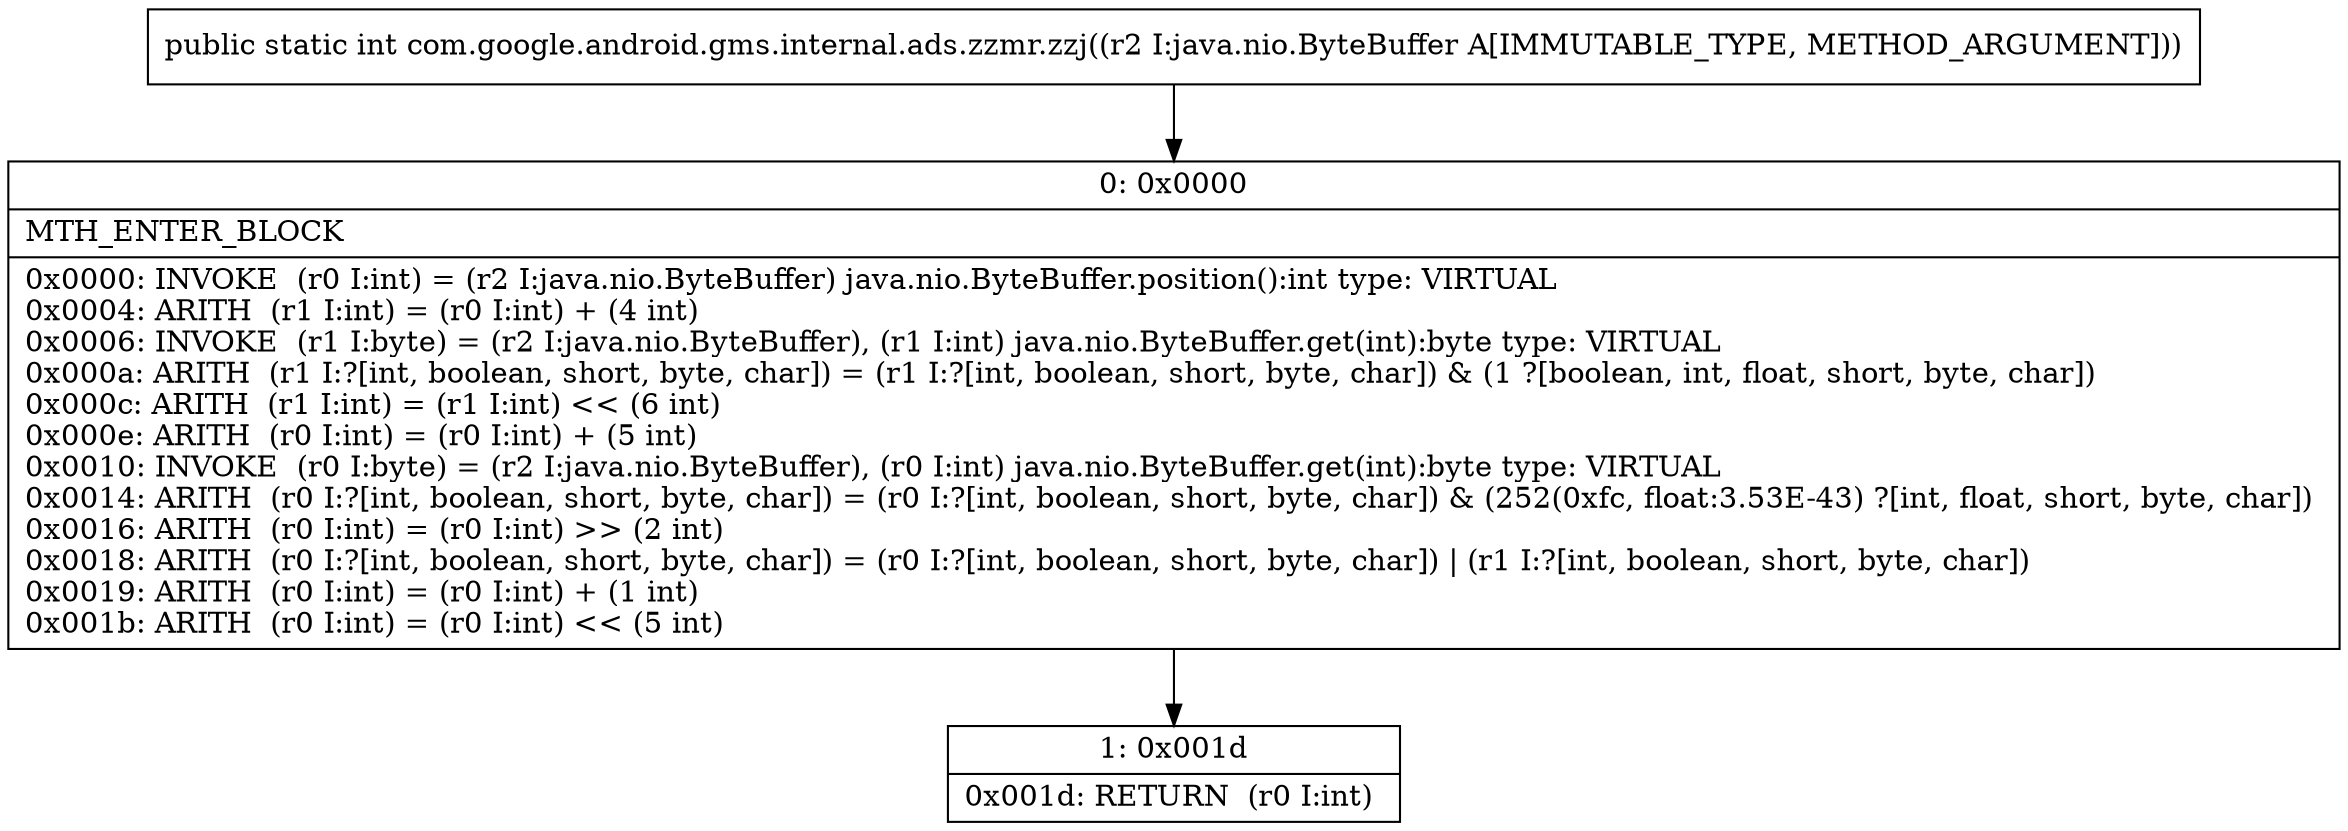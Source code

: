 digraph "CFG forcom.google.android.gms.internal.ads.zzmr.zzj(Ljava\/nio\/ByteBuffer;)I" {
Node_0 [shape=record,label="{0\:\ 0x0000|MTH_ENTER_BLOCK\l|0x0000: INVOKE  (r0 I:int) = (r2 I:java.nio.ByteBuffer) java.nio.ByteBuffer.position():int type: VIRTUAL \l0x0004: ARITH  (r1 I:int) = (r0 I:int) + (4 int) \l0x0006: INVOKE  (r1 I:byte) = (r2 I:java.nio.ByteBuffer), (r1 I:int) java.nio.ByteBuffer.get(int):byte type: VIRTUAL \l0x000a: ARITH  (r1 I:?[int, boolean, short, byte, char]) = (r1 I:?[int, boolean, short, byte, char]) & (1 ?[boolean, int, float, short, byte, char]) \l0x000c: ARITH  (r1 I:int) = (r1 I:int) \<\< (6 int) \l0x000e: ARITH  (r0 I:int) = (r0 I:int) + (5 int) \l0x0010: INVOKE  (r0 I:byte) = (r2 I:java.nio.ByteBuffer), (r0 I:int) java.nio.ByteBuffer.get(int):byte type: VIRTUAL \l0x0014: ARITH  (r0 I:?[int, boolean, short, byte, char]) = (r0 I:?[int, boolean, short, byte, char]) & (252(0xfc, float:3.53E\-43) ?[int, float, short, byte, char]) \l0x0016: ARITH  (r0 I:int) = (r0 I:int) \>\> (2 int) \l0x0018: ARITH  (r0 I:?[int, boolean, short, byte, char]) = (r0 I:?[int, boolean, short, byte, char]) \| (r1 I:?[int, boolean, short, byte, char]) \l0x0019: ARITH  (r0 I:int) = (r0 I:int) + (1 int) \l0x001b: ARITH  (r0 I:int) = (r0 I:int) \<\< (5 int) \l}"];
Node_1 [shape=record,label="{1\:\ 0x001d|0x001d: RETURN  (r0 I:int) \l}"];
MethodNode[shape=record,label="{public static int com.google.android.gms.internal.ads.zzmr.zzj((r2 I:java.nio.ByteBuffer A[IMMUTABLE_TYPE, METHOD_ARGUMENT])) }"];
MethodNode -> Node_0;
Node_0 -> Node_1;
}

